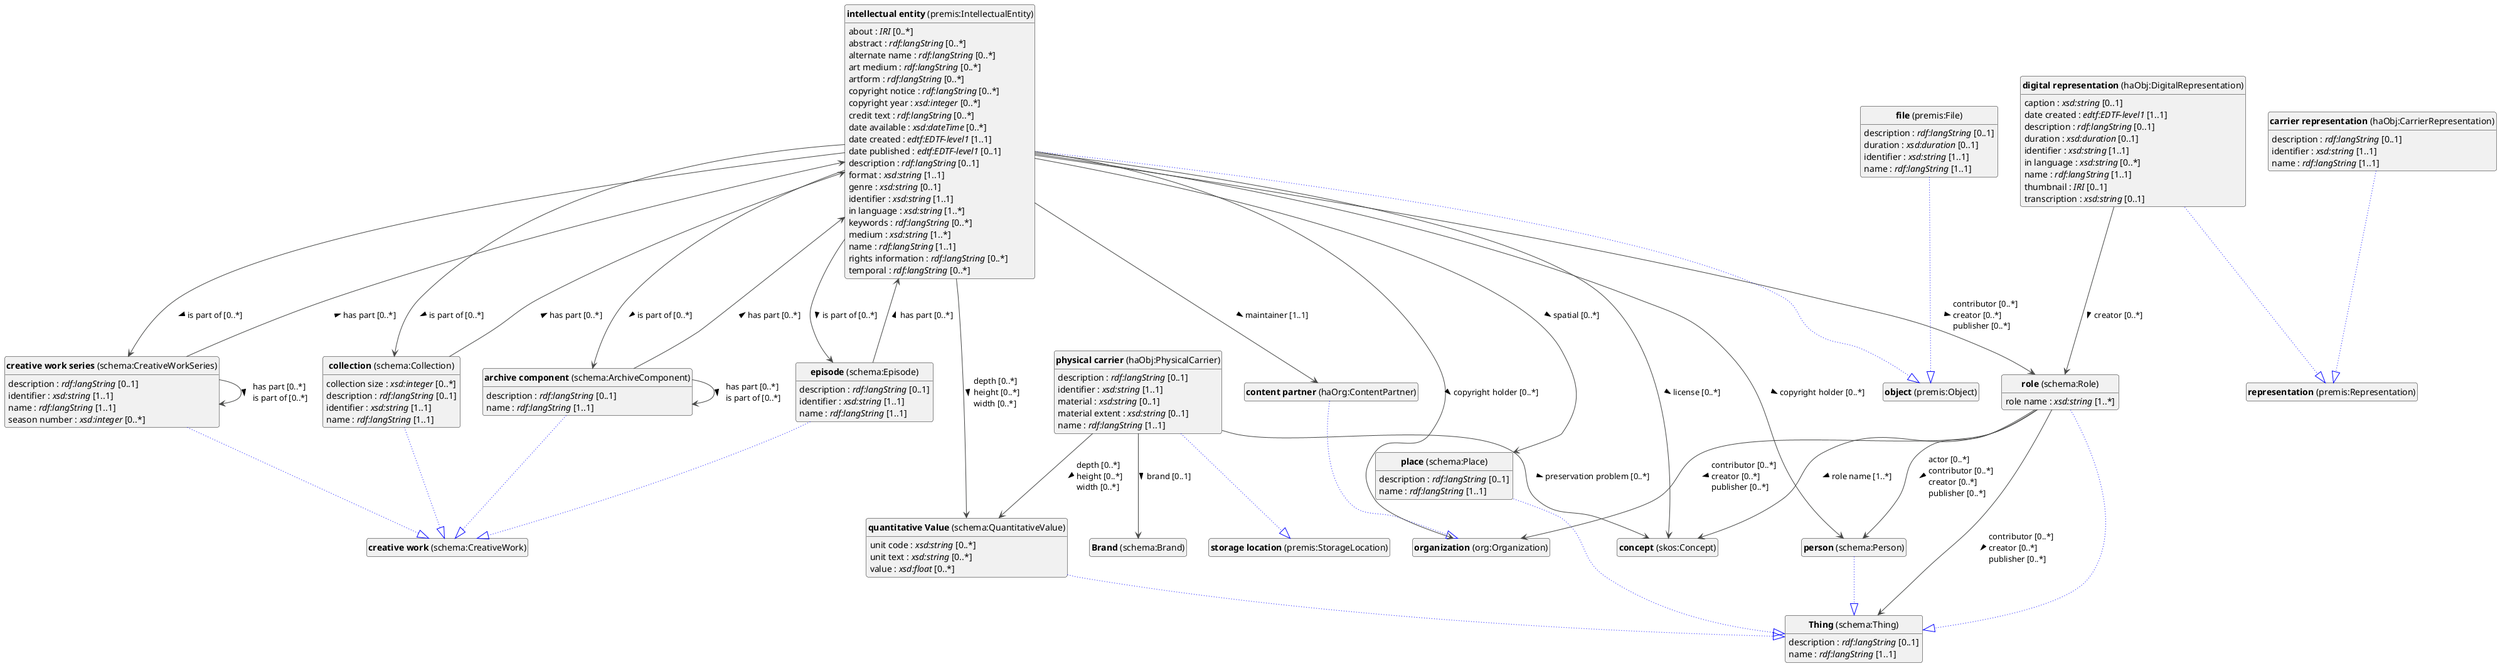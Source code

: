 @startuml
!theme vibrant
skinparam classFontSize 14
!define LIGHTORANGE
skinparam componentStyle uml2
skinparam wrapMessageWidth 1000
skinparam wrapWidth 1000
' skinparam ArrowColor #Maroon
' Remove shadows
skinparam shadowing false
'skinparam linetype polyline
skinparam ArrowMessageAlignment left
top to bottom direction


class "<b>Brand</b> (schema:Brand)" as schema_Brand [[#schema%3ABrand]]
class "<b>Thing</b> (schema:Thing)" as schema_Thing [[#schema%3AThing]]
class "<b>archive component</b> (schema:ArchiveComponent)" as schema_ArchiveComponent [[#schema%3AArchiveComponent]]
class "<b>creative work</b> (schema:CreativeWork)" as schema_CreativeWork [[#schema%3ACreativeWork]]
class "<b>carrier representation</b> (haObj:CarrierRepresentation)" as haObj_CarrierRepresentation [[#haObj%3ACarrierRepresentation]]
class "<b>representation</b> (premis:Representation)" as premis_Representation [[#premis%3ARepresentation]]
class "<b>collection</b> (schema:Collection)" as schema_Collection [[#schema%3ACollection]]
class "<b>creative work</b> (schema:CreativeWork)" as schema_CreativeWork [[#schema%3ACreativeWork]]
class "<b>concept</b> (skos:Concept)" as skos_Concept [[#skos%3AConcept]]
class "<b>content partner</b> (haOrg:ContentPartner)" as haOrg_ContentPartner [[#haOrg%3AContentPartner]]
class "<b>organization</b> (org:Organization)" as org_Organization [[#org%3AOrganization]]
class "<b>creative work series</b> (schema:CreativeWorkSeries)" as schema_CreativeWorkSeries [[#schema%3ACreativeWorkSeries]]
class "<b>creative work</b> (schema:CreativeWork)" as schema_CreativeWork [[#schema%3ACreativeWork]]
class "<b>digital representation</b> (haObj:DigitalRepresentation)" as haObj_DigitalRepresentation [[#haObj%3ADigitalRepresentation]]
class "<b>representation</b> (premis:Representation)" as premis_Representation [[#premis%3ARepresentation]]
class "<b>episode</b> (schema:Episode)" as schema_Episode [[#schema%3AEpisode]]
class "<b>creative work</b> (schema:CreativeWork)" as schema_CreativeWork [[#schema%3ACreativeWork]]
class "<b>file</b> (premis:File)" as premis_File [[#premis%3AFile]]
class "<b>object</b> (premis:Object)" as premis_Object [[#premis%3AObject]]
class "<b>intellectual entity</b> (premis:IntellectualEntity)" as premis_IntellectualEntity [[#premis%3AIntellectualEntity]]
class "<b>object</b> (premis:Object)" as premis_Object [[#premis%3AObject]]
class "<b>organization</b> (org:Organization)" as org_Organization [[#org%3AOrganization]]
class "<b>person</b> (schema:Person)" as schema_Person [[#schema%3APerson]]
class "<b>Thing</b> (schema:Thing)" as schema_Thing [[#schema%3AThing]]
class "<b>physical carrier</b> (haObj:PhysicalCarrier)" as haObj_PhysicalCarrier [[#haObj%3APhysicalCarrier]]
class "<b>storage location</b> (premis:StorageLocation)" as premis_StorageLocation [[#premis%3AStorageLocation]]
class "<b>place</b> (schema:Place)" as schema_Place [[#schema%3APlace]]
class "<b>Thing</b> (schema:Thing)" as schema_Thing [[#schema%3AThing]]
class "<b>quantitative Value</b> (schema:QuantitativeValue)" as schema_QuantitativeValue [[#schema%3AQuantitativeValue]]
class "<b>Thing</b> (schema:Thing)" as schema_Thing [[#schema%3AThing]]
class "<b>role</b> (schema:Role)" as schema_Role [[#schema%3ARole]]
class "<b>Thing</b> (schema:Thing)" as schema_Thing [[#schema%3AThing]]




schema_Thing : description : <i>rdf:langString</i> [0..1]
schema_Thing : name : <i>rdf:langString</i> [1..1]


schema_ArchiveComponent --|> schema_CreativeWork #blue;line.dotted;text:blue

schema_ArchiveComponent : description : <i>rdf:langString</i> [0..1]
schema_ArchiveComponent : name : <i>rdf:langString</i> [1..1]
schema_ArchiveComponent --> premis_IntellectualEntity :has part [0..*]  > 

schema_ArchiveComponent --> schema_ArchiveComponent :has part [0..*]  \lis part of [0..*]  > 

haObj_CarrierRepresentation --|> premis_Representation #blue;line.dotted;text:blue

haObj_CarrierRepresentation : description : <i>rdf:langString</i> [0..1]
haObj_CarrierRepresentation : identifier : <i>xsd:string</i> [1..1]
haObj_CarrierRepresentation : name : <i>rdf:langString</i> [1..1]



schema_Collection --|> schema_CreativeWork #blue;line.dotted;text:blue

schema_Collection : collection size : <i>xsd:integer</i> [0..*]
schema_Collection : description : <i>rdf:langString</i> [0..1]
schema_Collection : identifier : <i>xsd:string</i> [1..1]
schema_Collection : name : <i>rdf:langString</i> [1..1]
schema_Collection --> premis_IntellectualEntity :has part [0..*]  > 






haOrg_ContentPartner --|> org_Organization #blue;line.dotted;text:blue


schema_CreativeWorkSeries --|> schema_CreativeWork #blue;line.dotted;text:blue

schema_CreativeWorkSeries : description : <i>rdf:langString</i> [0..1]
schema_CreativeWorkSeries : identifier : <i>xsd:string</i> [1..1]
schema_CreativeWorkSeries : name : <i>rdf:langString</i> [1..1]
schema_CreativeWorkSeries : season number : <i>xsd:integer</i> [0..*]
schema_CreativeWorkSeries --> premis_IntellectualEntity :has part [0..*]  > 

schema_CreativeWorkSeries --> schema_CreativeWorkSeries :has part [0..*]  \lis part of [0..*]  > 



haObj_DigitalRepresentation --|> premis_Representation #blue;line.dotted;text:blue

haObj_DigitalRepresentation : caption : <i>xsd:string</i> [0..1]
haObj_DigitalRepresentation : date created : <i>edtf:EDTF-level1</i> [1..1]
haObj_DigitalRepresentation : description : <i>rdf:langString</i> [0..1]
haObj_DigitalRepresentation : duration : <i>xsd:duration</i> [0..1]
haObj_DigitalRepresentation : identifier : <i>xsd:string</i> [1..1]
haObj_DigitalRepresentation : in language : <i>xsd:string</i> [0..*]
haObj_DigitalRepresentation : name : <i>rdf:langString</i> [1..1]
haObj_DigitalRepresentation : thumbnail : <i>IRI</i> [0..1]
haObj_DigitalRepresentation : transcription : <i>xsd:string</i> [0..1]



haObj_DigitalRepresentation --> schema_Role :creator [0..*]  > 



schema_Episode --|> schema_CreativeWork #blue;line.dotted;text:blue

schema_Episode : description : <i>rdf:langString</i> [0..1]
schema_Episode : identifier : <i>xsd:string</i> [1..1]
schema_Episode : name : <i>rdf:langString</i> [1..1]
schema_Episode --> premis_IntellectualEntity :has part [0..*]  > 



premis_File --|> premis_Object #blue;line.dotted;text:blue

premis_File : description : <i>rdf:langString</i> [0..1]
premis_File : duration : <i>xsd:duration</i> [0..1]
premis_File : identifier : <i>xsd:string</i> [1..1]
premis_File : name : <i>rdf:langString</i> [1..1]




premis_IntellectualEntity --|> premis_Object #blue;line.dotted;text:blue

premis_IntellectualEntity : about : <i>IRI</i> [0..*]
premis_IntellectualEntity : abstract : <i>rdf:langString</i> [0..*]
premis_IntellectualEntity : alternate name : <i>rdf:langString</i> [0..*]
premis_IntellectualEntity : art medium : <i>rdf:langString</i> [0..*]
premis_IntellectualEntity : artform : <i>rdf:langString</i> [0..*]
premis_IntellectualEntity : copyright notice : <i>rdf:langString</i> [0..*]
premis_IntellectualEntity : copyright year : <i>xsd:integer</i> [0..*]
premis_IntellectualEntity : credit text : <i>rdf:langString</i> [0..*]
premis_IntellectualEntity : date available : <i>xsd:dateTime</i> [0..*]
premis_IntellectualEntity : date created : <i>edtf:EDTF-level1</i> [1..1]
premis_IntellectualEntity : date published : <i>edtf:EDTF-level1</i> [0..1]
premis_IntellectualEntity : description : <i>rdf:langString</i> [0..1]
premis_IntellectualEntity : format : <i>xsd:string</i> [1..1]
premis_IntellectualEntity : genre : <i>xsd:string</i> [0..1]
premis_IntellectualEntity : identifier : <i>xsd:string</i> [1..1]
premis_IntellectualEntity : in language : <i>xsd:string</i> [1..*]
premis_IntellectualEntity : keywords : <i>rdf:langString</i> [0..*]
premis_IntellectualEntity : medium : <i>xsd:string</i> [1..*]
premis_IntellectualEntity : name : <i>rdf:langString</i> [1..1]
premis_IntellectualEntity : rights information : <i>rdf:langString</i> [0..*]
premis_IntellectualEntity : temporal : <i>rdf:langString</i> [0..*]


premis_IntellectualEntity --> haOrg_ContentPartner :maintainer [1..1]  > 
premis_IntellectualEntity --> org_Organization :copyright holder [0..*]  > 

premis_IntellectualEntity --> schema_ArchiveComponent :is part of [0..*]  > 
premis_IntellectualEntity --> schema_Collection :is part of [0..*]  > 
premis_IntellectualEntity --> schema_CreativeWorkSeries :is part of [0..*]  > 
premis_IntellectualEntity --> schema_Episode :is part of [0..*]  > 
premis_IntellectualEntity --> schema_Person :copyright holder [0..*]  > 
premis_IntellectualEntity --> schema_Place :spatial [0..*]  > 
premis_IntellectualEntity --> schema_QuantitativeValue :depth [0..*]  \lheight [0..*]  \lwidth [0..*]  > 
premis_IntellectualEntity --> schema_Role :contributor [0..*]  \lcreator [0..*]  \lpublisher [0..*]  > 
premis_IntellectualEntity --> skos_Concept :license [0..*]  > 






schema_Person --|> schema_Thing #blue;line.dotted;text:blue


haObj_PhysicalCarrier --|> premis_StorageLocation #blue;line.dotted;text:blue

haObj_PhysicalCarrier : description : <i>rdf:langString</i> [0..1]
haObj_PhysicalCarrier : identifier : <i>xsd:string</i> [1..1]
haObj_PhysicalCarrier : material : <i>xsd:string</i> [0..1]
haObj_PhysicalCarrier : material extent : <i>xsd:string</i> [0..1]
haObj_PhysicalCarrier : name : <i>rdf:langString</i> [1..1]

haObj_PhysicalCarrier --> schema_Brand :brand [0..1]  > 
haObj_PhysicalCarrier --> schema_QuantitativeValue :depth [0..*]  \lheight [0..*]  \lwidth [0..*]  > 
haObj_PhysicalCarrier --> skos_Concept :preservation problem [0..*]  > 


schema_Place --|> schema_Thing #blue;line.dotted;text:blue

schema_Place : description : <i>rdf:langString</i> [0..1]
schema_Place : name : <i>rdf:langString</i> [1..1]


schema_QuantitativeValue --|> schema_Thing #blue;line.dotted;text:blue

schema_QuantitativeValue : unit code : <i>xsd:string</i> [0..*]
schema_QuantitativeValue : unit text : <i>xsd:string</i> [0..*]
schema_QuantitativeValue : value : <i>xsd:float</i> [0..*]



schema_Role --|> schema_Thing #blue;line.dotted;text:blue

schema_Role : role name : <i>xsd:string</i> [1..*]
schema_Role --> org_Organization :contributor [0..*]  \lcreator [0..*]  \lpublisher [0..*]  > 
schema_Role --> schema_Person :actor [0..*]  \lcontributor [0..*]  \lcreator [0..*]  \lpublisher [0..*]  > 
schema_Role --> schema_Thing :contributor [0..*]  \lcreator [0..*]  \lpublisher [0..*]  > 
schema_Role --> skos_Concept :role name [1..*]  > 



hide circle
hide methods
hide empty members
@enduml


